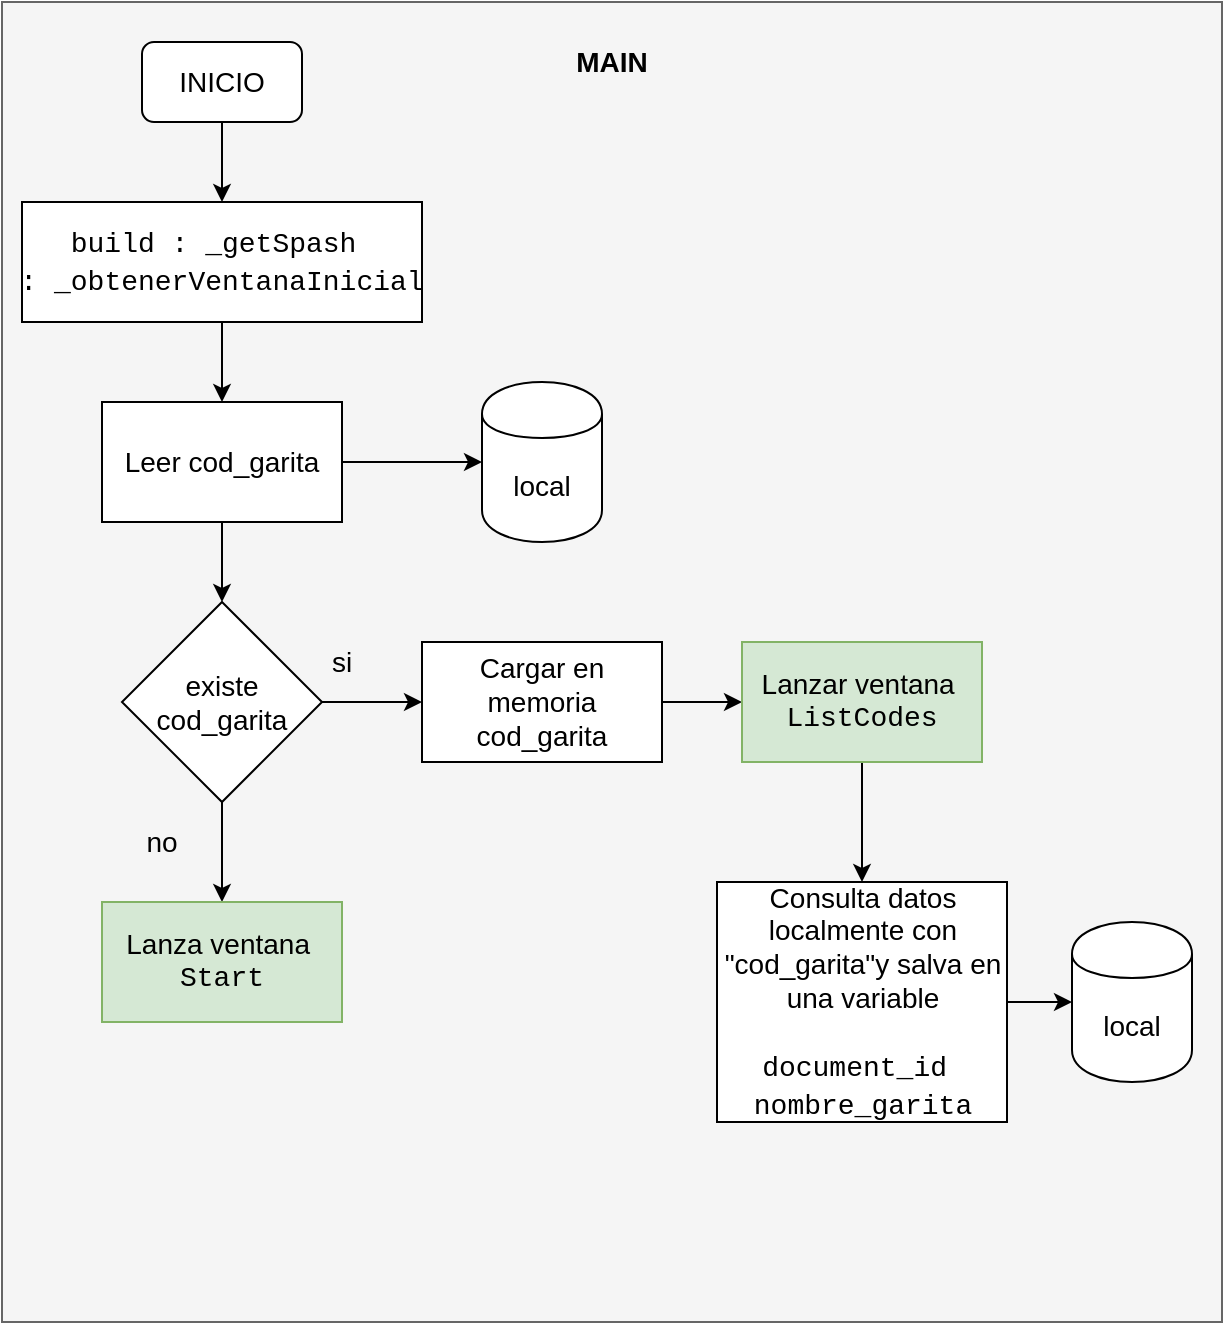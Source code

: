 <mxfile version="13.0.3" type="device" pages="5"><diagram id="4FTpZOzPPZSpTHdzMa3Y" name="MAIN"><mxGraphModel dx="766" dy="686" grid="1" gridSize="10" guides="1" tooltips="1" connect="1" arrows="1" fold="1" page="1" pageScale="1" pageWidth="827" pageHeight="1169" math="0" shadow="0"><root><mxCell id="0"/><mxCell id="1" parent="0"/><mxCell id="1bpqH7-M8_u5GluIIwKd-26" value="" style="group" parent="1" vertex="1" connectable="0"><mxGeometry x="10" y="90" width="610" height="660" as="geometry"/></mxCell><mxCell id="1bpqH7-M8_u5GluIIwKd-1" value="" style="rounded=0;whiteSpace=wrap;html=1;fillColor=#f5f5f5;strokeColor=#666666;fontColor=#333333;" parent="1bpqH7-M8_u5GluIIwKd-26" vertex="1"><mxGeometry width="610" height="660" as="geometry"/></mxCell><mxCell id="1bpqH7-M8_u5GluIIwKd-2" value="MAIN" style="text;html=1;strokeColor=none;fillColor=none;align=center;verticalAlign=middle;whiteSpace=wrap;rounded=0;fontSize=14;fontStyle=1" parent="1bpqH7-M8_u5GluIIwKd-26" vertex="1"><mxGeometry x="285" y="20" width="40" height="20" as="geometry"/></mxCell><mxCell id="1bpqH7-M8_u5GluIIwKd-5" style="edgeStyle=orthogonalEdgeStyle;rounded=0;orthogonalLoop=1;jettySize=auto;html=1;exitX=0.5;exitY=1;exitDx=0;exitDy=0;entryX=0.5;entryY=0;entryDx=0;entryDy=0;fontSize=14;" parent="1" source="1bpqH7-M8_u5GluIIwKd-3" target="1bpqH7-M8_u5GluIIwKd-4" edge="1"><mxGeometry relative="1" as="geometry"/></mxCell><mxCell id="1bpqH7-M8_u5GluIIwKd-3" value="INICIO" style="rounded=1;whiteSpace=wrap;html=1;fontSize=14;" parent="1" vertex="1"><mxGeometry x="80" y="110" width="80" height="40" as="geometry"/></mxCell><mxCell id="1bpqH7-M8_u5GluIIwKd-8" style="edgeStyle=orthogonalEdgeStyle;rounded=0;orthogonalLoop=1;jettySize=auto;html=1;exitX=0.5;exitY=1;exitDx=0;exitDy=0;entryX=0.5;entryY=0;entryDx=0;entryDy=0;fontSize=14;" parent="1" source="1bpqH7-M8_u5GluIIwKd-4" target="1bpqH7-M8_u5GluIIwKd-6" edge="1"><mxGeometry relative="1" as="geometry"/></mxCell><mxCell id="1bpqH7-M8_u5GluIIwKd-4" value="&lt;div style=&quot;font-family: &amp;#34;consolas&amp;#34; , &amp;#34;courier new&amp;#34; , monospace ; line-height: 19px&quot;&gt;&lt;span&gt;build :&amp;nbsp;&lt;/span&gt;&lt;span&gt;_getSpash&amp;nbsp;&lt;/span&gt;&lt;/div&gt;&lt;div style=&quot;font-family: &amp;#34;consolas&amp;#34; , &amp;#34;courier new&amp;#34; , monospace ; line-height: 19px&quot;&gt;&lt;span&gt;:&amp;nbsp;&lt;/span&gt;&lt;span style=&quot;font-family: &amp;#34;consolas&amp;#34; , &amp;#34;courier new&amp;#34; , monospace&quot;&gt;_obtenerVentanaInicial&lt;/span&gt;&lt;/div&gt;" style="rounded=0;whiteSpace=wrap;html=1;fontSize=14;" parent="1" vertex="1"><mxGeometry x="20" y="190" width="200" height="60" as="geometry"/></mxCell><mxCell id="1bpqH7-M8_u5GluIIwKd-9" style="edgeStyle=orthogonalEdgeStyle;rounded=0;orthogonalLoop=1;jettySize=auto;html=1;exitX=1;exitY=0.5;exitDx=0;exitDy=0;fontSize=14;" parent="1" source="1bpqH7-M8_u5GluIIwKd-6" target="1bpqH7-M8_u5GluIIwKd-7" edge="1"><mxGeometry relative="1" as="geometry"/></mxCell><mxCell id="1bpqH7-M8_u5GluIIwKd-11" style="edgeStyle=orthogonalEdgeStyle;rounded=0;orthogonalLoop=1;jettySize=auto;html=1;exitX=0.5;exitY=1;exitDx=0;exitDy=0;fontSize=14;" parent="1" source="1bpqH7-M8_u5GluIIwKd-6" target="1bpqH7-M8_u5GluIIwKd-10" edge="1"><mxGeometry relative="1" as="geometry"/></mxCell><mxCell id="1bpqH7-M8_u5GluIIwKd-6" value="Leer cod_garita" style="rounded=0;whiteSpace=wrap;html=1;fontSize=14;" parent="1" vertex="1"><mxGeometry x="60" y="290" width="120" height="60" as="geometry"/></mxCell><mxCell id="1bpqH7-M8_u5GluIIwKd-7" value="local" style="shape=cylinder;whiteSpace=wrap;html=1;boundedLbl=1;backgroundOutline=1;fontSize=14;" parent="1" vertex="1"><mxGeometry x="250" y="280" width="60" height="80" as="geometry"/></mxCell><mxCell id="1bpqH7-M8_u5GluIIwKd-13" style="edgeStyle=orthogonalEdgeStyle;rounded=0;orthogonalLoop=1;jettySize=auto;html=1;exitX=1;exitY=0.5;exitDx=0;exitDy=0;entryX=0;entryY=0.5;entryDx=0;entryDy=0;fontSize=14;" parent="1" source="1bpqH7-M8_u5GluIIwKd-10" target="1bpqH7-M8_u5GluIIwKd-12" edge="1"><mxGeometry relative="1" as="geometry"/></mxCell><mxCell id="1bpqH7-M8_u5GluIIwKd-25" style="edgeStyle=orthogonalEdgeStyle;rounded=0;orthogonalLoop=1;jettySize=auto;html=1;exitX=0.5;exitY=1;exitDx=0;exitDy=0;fontSize=14;" parent="1" source="1bpqH7-M8_u5GluIIwKd-10" target="1bpqH7-M8_u5GluIIwKd-24" edge="1"><mxGeometry relative="1" as="geometry"/></mxCell><mxCell id="1bpqH7-M8_u5GluIIwKd-10" value="existe cod_garita" style="rhombus;whiteSpace=wrap;html=1;fontSize=14;" parent="1" vertex="1"><mxGeometry x="70" y="390" width="100" height="100" as="geometry"/></mxCell><mxCell id="1bpqH7-M8_u5GluIIwKd-16" style="edgeStyle=orthogonalEdgeStyle;rounded=0;orthogonalLoop=1;jettySize=auto;html=1;exitX=1;exitY=0.5;exitDx=0;exitDy=0;entryX=0;entryY=0.5;entryDx=0;entryDy=0;fontSize=14;" parent="1" source="1bpqH7-M8_u5GluIIwKd-12" target="1bpqH7-M8_u5GluIIwKd-15" edge="1"><mxGeometry relative="1" as="geometry"/></mxCell><mxCell id="1bpqH7-M8_u5GluIIwKd-12" value="Cargar en memoria cod_garita" style="rounded=0;whiteSpace=wrap;html=1;fontSize=14;" parent="1" vertex="1"><mxGeometry x="220" y="410" width="120" height="60" as="geometry"/></mxCell><mxCell id="1bpqH7-M8_u5GluIIwKd-14" value="si" style="text;html=1;strokeColor=none;fillColor=none;align=center;verticalAlign=middle;whiteSpace=wrap;rounded=0;fontSize=14;" parent="1" vertex="1"><mxGeometry x="160" y="410" width="40" height="20" as="geometry"/></mxCell><mxCell id="1bpqH7-M8_u5GluIIwKd-21" style="edgeStyle=orthogonalEdgeStyle;rounded=0;orthogonalLoop=1;jettySize=auto;html=1;exitX=0.5;exitY=1;exitDx=0;exitDy=0;entryX=0.5;entryY=0;entryDx=0;entryDy=0;fontSize=14;" parent="1" source="1bpqH7-M8_u5GluIIwKd-15" target="1bpqH7-M8_u5GluIIwKd-20" edge="1"><mxGeometry relative="1" as="geometry"/></mxCell><mxCell id="1bpqH7-M8_u5GluIIwKd-15" value="Lanzar ventana&amp;nbsp;&lt;br&gt;&lt;div style=&quot;font-family: &amp;#34;consolas&amp;#34; , &amp;#34;courier new&amp;#34; , monospace ; line-height: 19px&quot;&gt;&lt;span&gt;ListCodes&lt;/span&gt;&lt;/div&gt;" style="rounded=0;whiteSpace=wrap;html=1;fontSize=14;fillColor=#d5e8d4;strokeColor=#82b366;" parent="1" vertex="1"><mxGeometry x="380" y="410" width="120" height="60" as="geometry"/></mxCell><mxCell id="1bpqH7-M8_u5GluIIwKd-19" value="no" style="text;html=1;strokeColor=none;fillColor=none;align=center;verticalAlign=middle;whiteSpace=wrap;rounded=0;fontSize=14;" parent="1" vertex="1"><mxGeometry x="70" y="500" width="40" height="20" as="geometry"/></mxCell><mxCell id="1bpqH7-M8_u5GluIIwKd-23" style="edgeStyle=orthogonalEdgeStyle;rounded=0;orthogonalLoop=1;jettySize=auto;html=1;exitX=1;exitY=0.5;exitDx=0;exitDy=0;entryX=0;entryY=0.5;entryDx=0;entryDy=0;fontSize=14;" parent="1" source="1bpqH7-M8_u5GluIIwKd-20" target="1bpqH7-M8_u5GluIIwKd-22" edge="1"><mxGeometry relative="1" as="geometry"/></mxCell><mxCell id="1bpqH7-M8_u5GluIIwKd-20" value="Consulta&amp;nbsp;datos localmente con &quot;cod_garita&quot;y salva en una variable&lt;br&gt;&lt;br&gt;&lt;div style=&quot;font-family: &amp;#34;consolas&amp;#34; , &amp;#34;courier new&amp;#34; , monospace ; line-height: 19px&quot;&gt;document_id&amp;nbsp;&lt;br&gt;&lt;div style=&quot;line-height: 19px&quot;&gt;nombre_garita&lt;/div&gt;&lt;/div&gt;" style="rounded=0;whiteSpace=wrap;html=1;fontSize=14;" parent="1" vertex="1"><mxGeometry x="367.5" y="530" width="145" height="120" as="geometry"/></mxCell><mxCell id="1bpqH7-M8_u5GluIIwKd-22" value="local" style="shape=cylinder;whiteSpace=wrap;html=1;boundedLbl=1;backgroundOutline=1;fontSize=14;" parent="1" vertex="1"><mxGeometry x="545" y="550" width="60" height="80" as="geometry"/></mxCell><mxCell id="1bpqH7-M8_u5GluIIwKd-24" value="Lanza ventana&amp;nbsp;&lt;br&gt;&lt;div style=&quot;font-family: &amp;#34;consolas&amp;#34; , &amp;#34;courier new&amp;#34; , monospace ; line-height: 19px&quot;&gt;&lt;span&gt;Start&lt;/span&gt;&lt;/div&gt;" style="rounded=0;whiteSpace=wrap;html=1;fontSize=14;fillColor=#d5e8d4;strokeColor=#82b366;" parent="1" vertex="1"><mxGeometry x="60" y="540" width="120" height="60" as="geometry"/></mxCell></root></mxGraphModel></diagram><diagram id="tqoTCuH9wDUcZtYZL79C" name="START"><mxGraphModel dx="782" dy="642" grid="1" gridSize="10" guides="1" tooltips="1" connect="1" arrows="1" fold="1" page="1" pageScale="1" pageWidth="827" pageHeight="1169" math="0" shadow="0"><root><mxCell id="tUb4sEjoL27XSjRPVUCQ-0"/><mxCell id="tUb4sEjoL27XSjRPVUCQ-1" parent="tUb4sEjoL27XSjRPVUCQ-0"/><mxCell id="uiD-KD0Izm_dQvi30UNT-0" value="" style="group" vertex="1" connectable="0" parent="tUb4sEjoL27XSjRPVUCQ-1"><mxGeometry x="20" y="90" width="610" height="660" as="geometry"/></mxCell><mxCell id="uiD-KD0Izm_dQvi30UNT-1" value="" style="rounded=0;whiteSpace=wrap;html=1;fillColor=#f5f5f5;strokeColor=#666666;fontColor=#333333;" vertex="1" parent="uiD-KD0Izm_dQvi30UNT-0"><mxGeometry width="300" height="310" as="geometry"/></mxCell><mxCell id="uiD-KD0Izm_dQvi30UNT-2" value="START" style="text;html=1;strokeColor=none;fillColor=none;align=center;verticalAlign=middle;whiteSpace=wrap;rounded=0;fontSize=14;fontStyle=1" vertex="1" parent="uiD-KD0Izm_dQvi30UNT-0"><mxGeometry x="130" y="20" width="40" height="20" as="geometry"/></mxCell><mxCell id="uiD-KD0Izm_dQvi30UNT-9" style="edgeStyle=orthogonalEdgeStyle;rounded=0;orthogonalLoop=1;jettySize=auto;html=1;exitX=0.5;exitY=1;exitDx=0;exitDy=0;fontSize=14;" edge="1" parent="uiD-KD0Izm_dQvi30UNT-0" source="uiD-KD0Izm_dQvi30UNT-3" target="uiD-KD0Izm_dQvi30UNT-7"><mxGeometry relative="1" as="geometry"/></mxCell><mxCell id="uiD-KD0Izm_dQvi30UNT-3" value="INICIO" style="rounded=1;whiteSpace=wrap;html=1;fontSize=14;" vertex="1" parent="uiD-KD0Izm_dQvi30UNT-0"><mxGeometry x="140" y="90" width="100" height="40" as="geometry"/></mxCell><mxCell id="uiD-KD0Izm_dQvi30UNT-8" style="edgeStyle=orthogonalEdgeStyle;rounded=0;orthogonalLoop=1;jettySize=auto;html=1;exitX=0.5;exitY=0.5;exitDx=0;exitDy=0;exitPerimeter=0;entryX=0;entryY=0.5;entryDx=0;entryDy=0;fontSize=14;" edge="1" parent="uiD-KD0Izm_dQvi30UNT-0" source="uiD-KD0Izm_dQvi30UNT-6" target="uiD-KD0Izm_dQvi30UNT-7"><mxGeometry relative="1" as="geometry"/></mxCell><mxCell id="uiD-KD0Izm_dQvi30UNT-6" value="Actor" style="shape=umlActor;verticalLabelPosition=bottom;labelBackgroundColor=#ffffff;verticalAlign=top;html=1;outlineConnect=0;fontSize=14;" vertex="1" parent="uiD-KD0Izm_dQvi30UNT-0"><mxGeometry x="30" y="190" width="30" height="60" as="geometry"/></mxCell><mxCell id="uiD-KD0Izm_dQvi30UNT-7" value="Lanza ventana&amp;nbsp;&lt;br&gt;&lt;div style=&quot;font-family: &amp;#34;consolas&amp;#34; , &amp;#34;courier new&amp;#34; , monospace ; line-height: 19px&quot;&gt;&lt;span&gt;Register1&lt;/span&gt;&lt;/div&gt;" style="rounded=0;whiteSpace=wrap;html=1;fontSize=14;fillColor=#d5e8d4;strokeColor=#82b366;" vertex="1" parent="uiD-KD0Izm_dQvi30UNT-0"><mxGeometry x="130" y="190" width="120" height="60" as="geometry"/></mxCell></root></mxGraphModel></diagram><diagram id="9VvxRsKIxiWBsODI8jk5" name="REGISTER1"><mxGraphModel dx="1593" dy="686" grid="1" gridSize="10" guides="1" tooltips="1" connect="1" arrows="1" fold="1" page="1" pageScale="1" pageWidth="827" pageHeight="1169" math="0" shadow="0"><root><mxCell id="gUbWH8_nbRdqALpJ7G3Z-0"/><mxCell id="gUbWH8_nbRdqALpJ7G3Z-1" parent="gUbWH8_nbRdqALpJ7G3Z-0"/><mxCell id="ygR_euBIftLTSGrOf4R--1" value="" style="rounded=0;whiteSpace=wrap;html=1;fillColor=#f5f5f5;strokeColor=#666666;fontColor=#333333;" parent="gUbWH8_nbRdqALpJ7G3Z-1" vertex="1"><mxGeometry x="-30" y="169" width="800" height="1211" as="geometry"/></mxCell><mxCell id="ygR_euBIftLTSGrOf4R--2" value="REGISTER1" style="text;html=1;strokeColor=none;fillColor=none;align=center;verticalAlign=middle;whiteSpace=wrap;rounded=0;fontSize=14;fontStyle=1" parent="gUbWH8_nbRdqALpJ7G3Z-1" vertex="1"><mxGeometry x="406.003" y="187.273" width="36.066" height="17.273" as="geometry"/></mxCell><mxCell id="c7pKkJTDAQUaMY9_k9C6-3" style="edgeStyle=orthogonalEdgeStyle;rounded=0;orthogonalLoop=1;jettySize=auto;html=1;exitX=0.5;exitY=1;exitDx=0;exitDy=0;entryX=0.5;entryY=0;entryDx=0;entryDy=0;fontSize=14;" parent="gUbWH8_nbRdqALpJ7G3Z-1" source="ygR_euBIftLTSGrOf4R--4" target="c7pKkJTDAQUaMY9_k9C6-0" edge="1"><mxGeometry relative="1" as="geometry"/></mxCell><mxCell id="ygR_euBIftLTSGrOf4R--4" value="INICIO" style="rounded=1;whiteSpace=wrap;html=1;fontSize=14;" parent="gUbWH8_nbRdqALpJ7G3Z-1" vertex="1"><mxGeometry x="346.23" y="269.997" width="90.164" height="34.545" as="geometry"/></mxCell><mxCell id="c7pKkJTDAQUaMY9_k9C6-5" style="edgeStyle=orthogonalEdgeStyle;rounded=0;orthogonalLoop=1;jettySize=auto;html=1;exitX=0.5;exitY=1;exitDx=0;exitDy=0;fontSize=14;" parent="gUbWH8_nbRdqALpJ7G3Z-1" source="c7pKkJTDAQUaMY9_k9C6-0" target="c7pKkJTDAQUaMY9_k9C6-4" edge="1"><mxGeometry relative="1" as="geometry"/></mxCell><mxCell id="c7pKkJTDAQUaMY9_k9C6-0" value="&lt;div style=&quot;font-family: &amp;#34;consolas&amp;#34; , &amp;#34;courier new&amp;#34; , monospace ; line-height: 19px&quot;&gt;&lt;span&gt;_verificarRegistro&lt;/span&gt;&lt;/div&gt;" style="rounded=0;whiteSpace=wrap;html=1;fontSize=14;" parent="gUbWH8_nbRdqALpJ7G3Z-1" vertex="1"><mxGeometry x="309.31" y="352.27" width="164" height="60" as="geometry"/></mxCell><mxCell id="c7pKkJTDAQUaMY9_k9C6-2" style="edgeStyle=orthogonalEdgeStyle;rounded=0;orthogonalLoop=1;jettySize=auto;html=1;exitX=0.5;exitY=0.5;exitDx=0;exitDy=0;exitPerimeter=0;entryX=0;entryY=0.5;entryDx=0;entryDy=0;fontSize=14;" parent="gUbWH8_nbRdqALpJ7G3Z-1" source="c7pKkJTDAQUaMY9_k9C6-1" target="c7pKkJTDAQUaMY9_k9C6-0" edge="1"><mxGeometry relative="1" as="geometry"/></mxCell><mxCell id="3MP4bhAtTv3cVKXzLdev-3" style="edgeStyle=orthogonalEdgeStyle;rounded=0;orthogonalLoop=1;jettySize=auto;html=1;exitX=0.5;exitY=0;exitDx=0;exitDy=0;exitPerimeter=0;" edge="1" parent="gUbWH8_nbRdqALpJ7G3Z-1" source="c7pKkJTDAQUaMY9_k9C6-1" target="3MP4bhAtTv3cVKXzLdev-2"><mxGeometry relative="1" as="geometry"/></mxCell><mxCell id="c7pKkJTDAQUaMY9_k9C6-1" value="Actor" style="shape=umlActor;verticalLabelPosition=bottom;labelBackgroundColor=#ffffff;verticalAlign=top;html=1;outlineConnect=0;fontSize=14;" parent="gUbWH8_nbRdqALpJ7G3Z-1" vertex="1"><mxGeometry x="220" y="352.27" width="30" height="60" as="geometry"/></mxCell><mxCell id="c7pKkJTDAQUaMY9_k9C6-8" value="" style="edgeStyle=orthogonalEdgeStyle;rounded=0;orthogonalLoop=1;jettySize=auto;html=1;fontSize=14;" parent="gUbWH8_nbRdqALpJ7G3Z-1" source="c7pKkJTDAQUaMY9_k9C6-4" target="c7pKkJTDAQUaMY9_k9C6-6" edge="1"><mxGeometry relative="1" as="geometry"/></mxCell><mxCell id="c7pKkJTDAQUaMY9_k9C6-11" style="edgeStyle=orthogonalEdgeStyle;rounded=0;orthogonalLoop=1;jettySize=auto;html=1;exitX=0.5;exitY=1;exitDx=0;exitDy=0;fontSize=14;" parent="gUbWH8_nbRdqALpJ7G3Z-1" source="c7pKkJTDAQUaMY9_k9C6-4" target="c7pKkJTDAQUaMY9_k9C6-9" edge="1"><mxGeometry relative="1" as="geometry"/></mxCell><mxCell id="c7pKkJTDAQUaMY9_k9C6-4" value="&lt;div style=&quot;font-family: &amp;#34;consolas&amp;#34; , &amp;#34;courier new&amp;#34; , monospace ; line-height: 19px&quot;&gt;Verifica existencia en FireBase&lt;/div&gt;" style="rounded=0;whiteSpace=wrap;html=1;fontSize=14;" parent="gUbWH8_nbRdqALpJ7G3Z-1" vertex="1"><mxGeometry x="309.31" y="460" width="164" height="60" as="geometry"/></mxCell><mxCell id="c7pKkJTDAQUaMY9_k9C6-6" value="firebase" style="shape=cylinder;whiteSpace=wrap;html=1;boundedLbl=1;backgroundOutline=1;fontSize=14;" parent="gUbWH8_nbRdqALpJ7G3Z-1" vertex="1"><mxGeometry x="530" y="450" width="60" height="80" as="geometry"/></mxCell><mxCell id="c7pKkJTDAQUaMY9_k9C6-12" value="" style="edgeStyle=orthogonalEdgeStyle;rounded=0;orthogonalLoop=1;jettySize=auto;html=1;fontSize=14;" parent="gUbWH8_nbRdqALpJ7G3Z-1" source="c7pKkJTDAQUaMY9_k9C6-9" target="c7pKkJTDAQUaMY9_k9C6-10" edge="1"><mxGeometry relative="1" as="geometry"/></mxCell><mxCell id="c7pKkJTDAQUaMY9_k9C6-31" style="edgeStyle=orthogonalEdgeStyle;rounded=0;orthogonalLoop=1;jettySize=auto;html=1;exitX=0;exitY=0.5;exitDx=0;exitDy=0;entryX=1;entryY=0.5;entryDx=0;entryDy=0;fontSize=13;" parent="gUbWH8_nbRdqALpJ7G3Z-1" source="c7pKkJTDAQUaMY9_k9C6-9" target="c7pKkJTDAQUaMY9_k9C6-29" edge="1"><mxGeometry relative="1" as="geometry"/></mxCell><mxCell id="c7pKkJTDAQUaMY9_k9C6-9" value="Existe registro?" style="rhombus;whiteSpace=wrap;html=1;fontSize=14;" parent="gUbWH8_nbRdqALpJ7G3Z-1" vertex="1"><mxGeometry x="331.81" y="570" width="119" height="120" as="geometry"/></mxCell><mxCell id="c7pKkJTDAQUaMY9_k9C6-19" style="edgeStyle=orthogonalEdgeStyle;rounded=0;orthogonalLoop=1;jettySize=auto;html=1;exitX=0.5;exitY=1;exitDx=0;exitDy=0;fontSize=13;" parent="gUbWH8_nbRdqALpJ7G3Z-1" source="c7pKkJTDAQUaMY9_k9C6-10" target="c7pKkJTDAQUaMY9_k9C6-17" edge="1"><mxGeometry relative="1" as="geometry"/></mxCell><mxCell id="c7pKkJTDAQUaMY9_k9C6-24" style="edgeStyle=orthogonalEdgeStyle;rounded=0;orthogonalLoop=1;jettySize=auto;html=1;exitX=1;exitY=0.5;exitDx=0;exitDy=0;fontSize=13;" parent="gUbWH8_nbRdqALpJ7G3Z-1" source="c7pKkJTDAQUaMY9_k9C6-10" target="c7pKkJTDAQUaMY9_k9C6-23" edge="1"><mxGeometry relative="1" as="geometry"/></mxCell><mxCell id="c7pKkJTDAQUaMY9_k9C6-10" value="Tiene asignado un&amp;nbsp;&lt;span style=&quot;font-family: &amp;#34;consolas&amp;#34; , &amp;#34;courier new&amp;#34; , monospace&quot;&gt;documentId?&lt;/span&gt;" style="rhombus;whiteSpace=wrap;html=1;fontSize=14;" parent="gUbWH8_nbRdqALpJ7G3Z-1" vertex="1"><mxGeometry x="317.22" y="730" width="148.19" height="120" as="geometry"/></mxCell><mxCell id="c7pKkJTDAQUaMY9_k9C6-13" value="si" style="text;html=1;strokeColor=none;fillColor=none;align=center;verticalAlign=middle;whiteSpace=wrap;rounded=0;fontSize=14;" parent="gUbWH8_nbRdqALpJ7G3Z-1" vertex="1"><mxGeometry x="346" y="690" width="40" height="20" as="geometry"/></mxCell><mxCell id="c7pKkJTDAQUaMY9_k9C6-14" value="no" style="text;html=1;strokeColor=none;fillColor=none;align=center;verticalAlign=middle;whiteSpace=wrap;rounded=0;fontSize=14;" parent="gUbWH8_nbRdqALpJ7G3Z-1" vertex="1"><mxGeometry x="340" y="860" width="40" height="20" as="geometry"/></mxCell><mxCell id="c7pKkJTDAQUaMY9_k9C6-15" value="&lt;h1 style=&quot;font-size: 13px&quot;&gt;&lt;span style=&quot;font-size: 13px&quot;&gt;NO,&amp;nbsp;&lt;/span&gt;&lt;span style=&quot;font-size: 13px ; font-weight: normal&quot;&gt;Quiere decir que el registro ha sido creado por el administrador, en este caso yo, pero no está ocupado, así que se puede generar el registro en ese momento&lt;/span&gt;&lt;br style=&quot;font-size: 13px&quot;&gt;&lt;/h1&gt;" style="text;html=1;strokeColor=none;fillColor=none;spacing=5;spacingTop=-20;whiteSpace=wrap;overflow=hidden;rounded=0;fontSize=13;" parent="gUbWH8_nbRdqALpJ7G3Z-1" vertex="1"><mxGeometry x="141.81" y="860" width="190" height="90" as="geometry"/></mxCell><mxCell id="c7pKkJTDAQUaMY9_k9C6-22" value="" style="edgeStyle=orthogonalEdgeStyle;rounded=0;orthogonalLoop=1;jettySize=auto;html=1;fontSize=13;" parent="gUbWH8_nbRdqALpJ7G3Z-1" source="c7pKkJTDAQUaMY9_k9C6-16" target="c7pKkJTDAQUaMY9_k9C6-21" edge="1"><mxGeometry relative="1" as="geometry"/></mxCell><mxCell id="c7pKkJTDAQUaMY9_k9C6-16" value="&lt;div style=&quot;font-family: &amp;#34;consolas&amp;#34; , &amp;#34;courier new&amp;#34; , monospace ; font-size: 14px ; line-height: 19px&quot;&gt;codGarita&lt;/div&gt;&lt;div style=&quot;font-family: &amp;#34;consolas&amp;#34; , &amp;#34;courier new&amp;#34; , monospace ; font-size: 14px ; line-height: 19px&quot;&gt;&lt;div style=&quot;line-height: 19px&quot;&gt;documentIdGarita&lt;/div&gt;&lt;div style=&quot;line-height: 19px&quot;&gt;&lt;div style=&quot;line-height: 19px&quot;&gt;&lt;span&gt;nombre_garita&lt;/span&gt;&lt;/div&gt;&lt;/div&gt;&lt;/div&gt;" style="shape=dataStorage;whiteSpace=wrap;html=1;fontSize=13;" parent="gUbWH8_nbRdqALpJ7G3Z-1" vertex="1"><mxGeometry x="304.31" y="1069" width="174" height="100" as="geometry"/></mxCell><mxCell id="c7pKkJTDAQUaMY9_k9C6-20" style="edgeStyle=orthogonalEdgeStyle;rounded=0;orthogonalLoop=1;jettySize=auto;html=1;exitX=0.5;exitY=1;exitDx=0;exitDy=0;entryX=0.5;entryY=0;entryDx=0;entryDy=0;fontSize=13;" parent="gUbWH8_nbRdqALpJ7G3Z-1" source="c7pKkJTDAQUaMY9_k9C6-17" target="c7pKkJTDAQUaMY9_k9C6-16" edge="1"><mxGeometry relative="1" as="geometry"/></mxCell><mxCell id="c7pKkJTDAQUaMY9_k9C6-17" value="Almacena en una clase &quot;&lt;span style=&quot;font-family: &amp;#34;consolas&amp;#34; , &amp;#34;courier new&amp;#34; , monospace ; font-size: 14px&quot;&gt;Garita&quot;&lt;/span&gt;" style="rounded=0;whiteSpace=wrap;html=1;fontSize=13;" parent="gUbWH8_nbRdqALpJ7G3Z-1" vertex="1"><mxGeometry x="331.81" y="950" width="120" height="60" as="geometry"/></mxCell><mxCell id="c7pKkJTDAQUaMY9_k9C6-21" value="Lanzar ventana&amp;nbsp;&lt;br&gt;&lt;div style=&quot;font-family: &amp;#34;consolas&amp;#34; , &amp;#34;courier new&amp;#34; , monospace ; font-size: 14px ; line-height: 19px&quot;&gt;&lt;span&gt;Register2&lt;/span&gt;&lt;/div&gt;" style="rounded=0;whiteSpace=wrap;html=1;fontSize=13;fillColor=#d5e8d4;strokeColor=#82b366;" parent="gUbWH8_nbRdqALpJ7G3Z-1" vertex="1"><mxGeometry x="330.81" y="1230" width="120" height="60" as="geometry"/></mxCell><mxCell id="c7pKkJTDAQUaMY9_k9C6-27" style="edgeStyle=orthogonalEdgeStyle;rounded=0;orthogonalLoop=1;jettySize=auto;html=1;exitX=0.5;exitY=0;exitDx=0;exitDy=0;fontSize=13;dashed=1;" parent="gUbWH8_nbRdqALpJ7G3Z-1" source="c7pKkJTDAQUaMY9_k9C6-23" edge="1"><mxGeometry relative="1" as="geometry"><mxPoint x="180" y="540" as="targetPoint"/><Array as="points"><mxPoint x="585" y="550"/><mxPoint x="180" y="550"/></Array></mxGeometry></mxCell><mxCell id="c7pKkJTDAQUaMY9_k9C6-23" value="&lt;div style=&quot;font-family: &amp;#34;consolas&amp;#34; , &amp;#34;courier new&amp;#34; , monospace ; font-size: 14px ; line-height: 19px&quot;&gt;&lt;span&gt;El&amp;nbsp;codigo&amp;nbsp;ya&amp;nbsp;&lt;/span&gt;&lt;/div&gt;&lt;div style=&quot;font-family: &amp;#34;consolas&amp;#34; , &amp;#34;courier new&amp;#34; , monospace ; font-size: 14px ; line-height: 19px&quot;&gt;&lt;span&gt;esta&amp;nbsp;siendo&amp;nbsp;&lt;/span&gt;&lt;/div&gt;&lt;div style=&quot;font-family: &amp;#34;consolas&amp;#34; , &amp;#34;courier new&amp;#34; , monospace ; font-size: 14px ; line-height: 19px&quot;&gt;&lt;span&gt;usado.&lt;/span&gt;&lt;/div&gt;" style="shape=document;whiteSpace=wrap;html=1;boundedLbl=1;fontSize=13;" parent="gUbWH8_nbRdqALpJ7G3Z-1" vertex="1"><mxGeometry x="520" y="740" width="130" height="100" as="geometry"/></mxCell><mxCell id="c7pKkJTDAQUaMY9_k9C6-25" value="si" style="text;html=1;strokeColor=none;fillColor=none;align=center;verticalAlign=middle;whiteSpace=wrap;rounded=0;fontSize=14;" parent="gUbWH8_nbRdqALpJ7G3Z-1" vertex="1"><mxGeometry x="451.81" y="760" width="40" height="20" as="geometry"/></mxCell><mxCell id="c7pKkJTDAQUaMY9_k9C6-28" value="no" style="text;html=1;strokeColor=none;fillColor=none;align=center;verticalAlign=middle;whiteSpace=wrap;rounded=0;fontSize=14;" parent="gUbWH8_nbRdqALpJ7G3Z-1" vertex="1"><mxGeometry x="290.81" y="598" width="40" height="20" as="geometry"/></mxCell><mxCell id="c7pKkJTDAQUaMY9_k9C6-32" style="edgeStyle=orthogonalEdgeStyle;rounded=0;orthogonalLoop=1;jettySize=auto;html=1;exitX=0.5;exitY=0;exitDx=0;exitDy=0;fontSize=13;" parent="gUbWH8_nbRdqALpJ7G3Z-1" source="c7pKkJTDAQUaMY9_k9C6-29" target="c7pKkJTDAQUaMY9_k9C6-1" edge="1"><mxGeometry relative="1" as="geometry"><Array as="points"><mxPoint x="180" y="590"/><mxPoint x="180" y="382"/></Array></mxGeometry></mxCell><mxCell id="c7pKkJTDAQUaMY9_k9C6-29" value="&lt;div style=&quot;font-family: &amp;#34;consolas&amp;#34; , &amp;#34;courier new&amp;#34; , monospace ; font-size: 14px ; line-height: 19px&quot;&gt;&lt;span&gt;El&amp;nbsp;código&amp;nbsp;&lt;/span&gt;&lt;/div&gt;&lt;div style=&quot;font-family: &amp;#34;consolas&amp;#34; , &amp;#34;courier new&amp;#34; , monospace ; font-size: 14px ; line-height: 19px&quot;&gt;&lt;span&gt;no&amp;nbsp;existe.'&lt;/span&gt;&lt;/div&gt;" style="shape=document;whiteSpace=wrap;html=1;boundedLbl=1;fontSize=13;" parent="gUbWH8_nbRdqALpJ7G3Z-1" vertex="1"><mxGeometry x="160" y="590" width="120" height="80" as="geometry"/></mxCell><mxCell id="c7pKkJTDAQUaMY9_k9C6-33" value="&lt;h1 style=&quot;font-size: 13px&quot;&gt;&lt;span style=&quot;font-size: 13px&quot;&gt;NO,&amp;nbsp;&lt;/span&gt;&lt;span style=&quot;font-size: 13px ; font-weight: normal&quot;&gt;Quiere decir que el registro no ha sido creado por el administrador (yo)&lt;/span&gt;&lt;br style=&quot;font-size: 13px&quot;&gt;&lt;/h1&gt;" style="text;html=1;strokeColor=none;fillColor=none;spacing=5;spacingTop=-20;whiteSpace=wrap;overflow=hidden;rounded=0;fontSize=13;" parent="gUbWH8_nbRdqALpJ7G3Z-1" vertex="1"><mxGeometry x="-10" y="548" width="180" height="50" as="geometry"/></mxCell><mxCell id="3MP4bhAtTv3cVKXzLdev-2" value="Ingresa&amp;nbsp;&lt;br&gt;cod_garita" style="shape=parallelogram;perimeter=parallelogramPerimeter;whiteSpace=wrap;html=1;" vertex="1" parent="gUbWH8_nbRdqALpJ7G3Z-1"><mxGeometry x="175" y="231" width="120" height="60" as="geometry"/></mxCell></root></mxGraphModel></diagram><diagram id="bRWzaRMqT7TwRs5J41EP" name="REGISTER2"><mxGraphModel dx="782" dy="642" grid="1" gridSize="10" guides="1" tooltips="1" connect="1" arrows="1" fold="1" page="1" pageScale="1" pageWidth="827" pageHeight="1169" math="0" shadow="0"><root><mxCell id="mQWl3jyYRWAHHDy0clso-0"/><mxCell id="mQWl3jyYRWAHHDy0clso-1" parent="mQWl3jyYRWAHHDy0clso-0"/><mxCell id="tzo6eVHXZgXR1__9lslU-1" value="" style="rounded=0;whiteSpace=wrap;html=1;fillColor=#f5f5f5;strokeColor=#666666;fontColor=#333333;" vertex="1" parent="mQWl3jyYRWAHHDy0clso-1"><mxGeometry x="20" y="90" width="580" height="870" as="geometry"/></mxCell><mxCell id="tzo6eVHXZgXR1__9lslU-2" value="REGISTER2" style="text;html=1;strokeColor=none;fillColor=none;align=center;verticalAlign=middle;whiteSpace=wrap;rounded=0;fontSize=14;fontStyle=1" vertex="1" parent="mQWl3jyYRWAHHDy0clso-1"><mxGeometry x="270" y="100" width="40" height="20" as="geometry"/></mxCell><mxCell id="rkhJseXov1KnxqXG6p7w-1" value="" style="edgeStyle=orthogonalEdgeStyle;rounded=0;orthogonalLoop=1;jettySize=auto;html=1;fontSize=13;" edge="1" parent="mQWl3jyYRWAHHDy0clso-1" source="tzo6eVHXZgXR1__9lslU-4" target="rkhJseXov1KnxqXG6p7w-0"><mxGeometry relative="1" as="geometry"/></mxCell><mxCell id="tzo6eVHXZgXR1__9lslU-4" value="INICIO" style="rounded=1;whiteSpace=wrap;html=1;fontSize=14;" vertex="1" parent="mQWl3jyYRWAHHDy0clso-1"><mxGeometry x="200" y="170" width="100" height="40" as="geometry"/></mxCell><mxCell id="rkhJseXov1KnxqXG6p7w-4" style="edgeStyle=orthogonalEdgeStyle;rounded=0;orthogonalLoop=1;jettySize=auto;html=1;entryX=0;entryY=0.5;entryDx=0;entryDy=0;fontSize=13;" edge="1" parent="mQWl3jyYRWAHHDy0clso-1" source="tzo6eVHXZgXR1__9lslU-8" target="rkhJseXov1KnxqXG6p7w-0"><mxGeometry relative="1" as="geometry"/></mxCell><mxCell id="tzo6eVHXZgXR1__9lslU-8" value="Actor" style="shape=umlActor;verticalLabelPosition=bottom;labelBackgroundColor=#ffffff;verticalAlign=top;html=1;outlineConnect=0;fontSize=13;" vertex="1" parent="mQWl3jyYRWAHHDy0clso-1"><mxGeometry x="70" y="260" width="30" height="60" as="geometry"/></mxCell><mxCell id="rkhJseXov1KnxqXG6p7w-10" style="edgeStyle=orthogonalEdgeStyle;rounded=0;orthogonalLoop=1;jettySize=auto;html=1;exitX=0.5;exitY=1;exitDx=0;exitDy=0;fontSize=13;" edge="1" parent="mQWl3jyYRWAHHDy0clso-1" source="rkhJseXov1KnxqXG6p7w-0" target="rkhJseXov1KnxqXG6p7w-6"><mxGeometry relative="1" as="geometry"/></mxCell><mxCell id="rkhJseXov1KnxqXG6p7w-0" value="&lt;div style=&quot;font-family: &amp;#34;consolas&amp;#34; , &amp;#34;courier new&amp;#34; , monospace ; font-size: 14px ; line-height: 19px&quot;&gt;&lt;span&gt;_finalizar&lt;/span&gt;&lt;/div&gt;" style="rounded=0;whiteSpace=wrap;html=1;fontSize=13;" vertex="1" parent="mQWl3jyYRWAHHDy0clso-1"><mxGeometry x="190" y="260" width="120" height="60" as="geometry"/></mxCell><mxCell id="rkhJseXov1KnxqXG6p7w-5" value="firebase" style="shape=cylinder;whiteSpace=wrap;html=1;boundedLbl=1;backgroundOutline=1;fontSize=13;" vertex="1" parent="mQWl3jyYRWAHHDy0clso-1"><mxGeometry x="55" y="492.5" width="60" height="80" as="geometry"/></mxCell><mxCell id="rkhJseXov1KnxqXG6p7w-9" style="edgeStyle=orthogonalEdgeStyle;rounded=0;orthogonalLoop=1;jettySize=auto;html=1;exitX=0.5;exitY=1;exitDx=0;exitDy=0;entryX=0.5;entryY=0;entryDx=0;entryDy=0;fontSize=13;" edge="1" parent="mQWl3jyYRWAHHDy0clso-1" source="rkhJseXov1KnxqXG6p7w-6" target="rkhJseXov1KnxqXG6p7w-7"><mxGeometry relative="1" as="geometry"/></mxCell><mxCell id="rkhJseXov1KnxqXG6p7w-6" value="&lt;div style=&quot;font-family: &amp;#34;consolas&amp;#34; , &amp;#34;courier new&amp;#34; , monospace ; font-size: 14px ; line-height: 19px&quot;&gt;&lt;span&gt;Guardar en firebase (&lt;/span&gt;&lt;span style=&quot;font-family: &amp;#34;consolas&amp;#34; , &amp;#34;courier new&amp;#34; , monospace&quot;&gt;registro_garita)&lt;/span&gt;&lt;/div&gt;" style="rounded=0;whiteSpace=wrap;html=1;fontSize=13;" vertex="1" parent="mQWl3jyYRWAHHDy0clso-1"><mxGeometry x="180" y="370" width="140" height="80" as="geometry"/></mxCell><mxCell id="rkhJseXov1KnxqXG6p7w-8" style="edgeStyle=orthogonalEdgeStyle;rounded=0;orthogonalLoop=1;jettySize=auto;html=1;exitX=0;exitY=0.5;exitDx=0;exitDy=0;entryX=1;entryY=0.5;entryDx=0;entryDy=0;fontSize=13;" edge="1" parent="mQWl3jyYRWAHHDy0clso-1" source="rkhJseXov1KnxqXG6p7w-7" target="rkhJseXov1KnxqXG6p7w-5"><mxGeometry relative="1" as="geometry"/></mxCell><mxCell id="rkhJseXov1KnxqXG6p7w-12" style="edgeStyle=orthogonalEdgeStyle;rounded=0;orthogonalLoop=1;jettySize=auto;html=1;exitX=0.5;exitY=1;exitDx=0;exitDy=0;entryX=0.5;entryY=0;entryDx=0;entryDy=0;fontSize=13;" edge="1" parent="mQWl3jyYRWAHHDy0clso-1" source="rkhJseXov1KnxqXG6p7w-7" target="rkhJseXov1KnxqXG6p7w-11"><mxGeometry relative="1" as="geometry"/></mxCell><mxCell id="rkhJseXov1KnxqXG6p7w-14" style="edgeStyle=orthogonalEdgeStyle;rounded=0;orthogonalLoop=1;jettySize=auto;html=1;exitX=0.75;exitY=1;exitDx=0;exitDy=0;entryX=0;entryY=0.5;entryDx=0;entryDy=0;fontSize=13;" edge="1" parent="mQWl3jyYRWAHHDy0clso-1" source="rkhJseXov1KnxqXG6p7w-7" target="rkhJseXov1KnxqXG6p7w-13"><mxGeometry relative="1" as="geometry"/></mxCell><mxCell id="rkhJseXov1KnxqXG6p7w-7" value="&lt;div style=&quot;font-family: &amp;#34;consolas&amp;#34; , &amp;#34;courier new&amp;#34; , monospace ; font-size: 14px ; line-height: 19px&quot;&gt;documentId&lt;/div&gt;&lt;div style=&quot;font-family: &amp;#34;consolas&amp;#34; , &amp;#34;courier new&amp;#34; , monospace ; font-size: 14px ; line-height: 19px&quot;&gt;&lt;div style=&quot;line-height: 19px&quot;&gt;fecha_registro&lt;/div&gt;&lt;/div&gt;" style="shape=dataStorage;whiteSpace=wrap;html=1;fontSize=13;" vertex="1" parent="mQWl3jyYRWAHHDy0clso-1"><mxGeometry x="175" y="505" width="150" height="55" as="geometry"/></mxCell><mxCell id="rkhJseXov1KnxqXG6p7w-11" value="Lanzar Ventana&amp;nbsp;&lt;br&gt;&lt;div style=&quot;font-family: &amp;#34;consolas&amp;#34; , &amp;#34;courier new&amp;#34; , monospace ; font-size: 14px ; line-height: 19px&quot;&gt;&lt;span&gt;ListCodes&lt;/span&gt;&lt;/div&gt;" style="rounded=0;whiteSpace=wrap;html=1;fontSize=13;fillColor=#d5e8d4;strokeColor=#82b366;" vertex="1" parent="mQWl3jyYRWAHHDy0clso-1"><mxGeometry x="190" y="660" width="120" height="60" as="geometry"/></mxCell><mxCell id="rkhJseXov1KnxqXG6p7w-16" style="edgeStyle=orthogonalEdgeStyle;rounded=0;orthogonalLoop=1;jettySize=auto;html=1;exitX=0.5;exitY=1;exitDx=0;exitDy=0;fontSize=13;" edge="1" parent="mQWl3jyYRWAHHDy0clso-1" source="rkhJseXov1KnxqXG6p7w-13" target="rkhJseXov1KnxqXG6p7w-15"><mxGeometry relative="1" as="geometry"/></mxCell><mxCell id="rkhJseXov1KnxqXG6p7w-13" value="Guardar en base" style="rounded=0;whiteSpace=wrap;html=1;fontSize=13;" vertex="1" parent="mQWl3jyYRWAHHDy0clso-1"><mxGeometry x="370" y="585" width="120" height="60" as="geometry"/></mxCell><mxCell id="PUphtDLqhpJIRdOYvkr7-0" style="edgeStyle=orthogonalEdgeStyle;rounded=0;orthogonalLoop=1;jettySize=auto;html=1;exitX=0.5;exitY=1;exitDx=0;exitDy=0;fontSize=13;" edge="1" parent="mQWl3jyYRWAHHDy0clso-1" source="rkhJseXov1KnxqXG6p7w-15" target="rkhJseXov1KnxqXG6p7w-17"><mxGeometry relative="1" as="geometry"/></mxCell><mxCell id="rkhJseXov1KnxqXG6p7w-15" value="&lt;div style=&quot;font-family: &amp;#34;consolas&amp;#34; , &amp;#34;courier new&amp;#34; , monospace ; font-size: 14px ; line-height: 19px&quot;&gt;&lt;div style=&quot;font-family: &amp;#34;consolas&amp;#34; , &amp;#34;courier new&amp;#34; , monospace ; line-height: 19px&quot;&gt;codGarita&lt;/div&gt;&lt;div style=&quot;font-family: &amp;#34;consolas&amp;#34; , &amp;#34;courier new&amp;#34; , monospace ; line-height: 19px&quot;&gt;&lt;div style=&quot;line-height: 19px&quot;&gt;nombreGarita&lt;/div&gt;&lt;div style=&quot;line-height: 19px&quot;&gt;&lt;div style=&quot;line-height: 19px&quot;&gt;documentId&lt;/div&gt;&lt;/div&gt;&lt;/div&gt;&lt;/div&gt;" style="shape=dataStorage;whiteSpace=wrap;html=1;fontSize=13;" vertex="1" parent="mQWl3jyYRWAHHDy0clso-1"><mxGeometry x="355" y="700" width="150" height="90" as="geometry"/></mxCell><mxCell id="rkhJseXov1KnxqXG6p7w-17" value="local" style="shape=cylinder;whiteSpace=wrap;html=1;boundedLbl=1;backgroundOutline=1;fontSize=13;" vertex="1" parent="mQWl3jyYRWAHHDy0clso-1"><mxGeometry x="400" y="830" width="60" height="80" as="geometry"/></mxCell></root></mxGraphModel></diagram><diagram id="OiqGErEimCKApvdiNfHS" name="LIST CODES"><mxGraphModel dx="782" dy="593" grid="1" gridSize="10" guides="1" tooltips="1" connect="1" arrows="1" fold="1" page="1" pageScale="1" pageWidth="827" pageHeight="1169" math="0" shadow="0"><root><mxCell id="tacmtfpW02RJaPnzII98-0"/><mxCell id="tacmtfpW02RJaPnzII98-1" parent="tacmtfpW02RJaPnzII98-0"/><mxCell id="LQnoVipFIqhrVbSF8Oup-1" value="" style="rounded=0;whiteSpace=wrap;html=1;fillColor=#f5f5f5;strokeColor=#666666;fontColor=#333333;" vertex="1" parent="tacmtfpW02RJaPnzII98-1"><mxGeometry x="20" y="90" width="590" height="470" as="geometry"/></mxCell><mxCell id="LQnoVipFIqhrVbSF8Oup-2" value="LIST CODES" style="text;html=1;strokeColor=none;fillColor=none;align=center;verticalAlign=middle;whiteSpace=wrap;rounded=0;fontSize=14;fontStyle=1" vertex="1" parent="tacmtfpW02RJaPnzII98-1"><mxGeometry x="260" y="100" width="120" height="20" as="geometry"/></mxCell><mxCell id="LQnoVipFIqhrVbSF8Oup-9" style="edgeStyle=orthogonalEdgeStyle;rounded=0;orthogonalLoop=1;jettySize=auto;html=1;exitX=0.5;exitY=1;exitDx=0;exitDy=0;fontSize=13;" edge="1" parent="tacmtfpW02RJaPnzII98-1" source="LQnoVipFIqhrVbSF8Oup-4" target="LQnoVipFIqhrVbSF8Oup-8"><mxGeometry relative="1" as="geometry"/></mxCell><mxCell id="LQnoVipFIqhrVbSF8Oup-4" value="INICIO" style="rounded=1;whiteSpace=wrap;html=1;fontSize=14;" vertex="1" parent="tacmtfpW02RJaPnzII98-1"><mxGeometry x="160" y="180" width="100" height="40" as="geometry"/></mxCell><mxCell id="LQnoVipFIqhrVbSF8Oup-11" style="edgeStyle=orthogonalEdgeStyle;rounded=0;orthogonalLoop=1;jettySize=auto;html=1;exitX=0.5;exitY=1;exitDx=0;exitDy=0;fontSize=13;" edge="1" parent="tacmtfpW02RJaPnzII98-1" source="LQnoVipFIqhrVbSF8Oup-8" target="LQnoVipFIqhrVbSF8Oup-10"><mxGeometry relative="1" as="geometry"/></mxCell><mxCell id="LQnoVipFIqhrVbSF8Oup-8" value="&lt;div style=&quot;font-family: &amp;#34;consolas&amp;#34; , &amp;#34;courier new&amp;#34; , monospace ; font-size: 14px ; line-height: 19px&quot;&gt;&lt;span&gt;_ListCodesState :&amp;nbsp;&lt;/span&gt;&lt;span&gt;setState :&amp;nbsp;&lt;/span&gt;&lt;span&gt;_onGetNewData&lt;/span&gt;&lt;/div&gt;" style="rounded=0;whiteSpace=wrap;html=1;fontSize=13;" vertex="1" parent="tacmtfpW02RJaPnzII98-1"><mxGeometry x="140" y="280" width="140" height="70" as="geometry"/></mxCell><mxCell id="LQnoVipFIqhrVbSF8Oup-10" value="Levanta una escucha de la&amp;nbsp;&lt;br&gt;firebase" style="rounded=0;whiteSpace=wrap;html=1;fontSize=13;" vertex="1" parent="tacmtfpW02RJaPnzII98-1"><mxGeometry x="150" y="410" width="120" height="60" as="geometry"/></mxCell><mxCell id="LQnoVipFIqhrVbSF8Oup-14" style="edgeStyle=orthogonalEdgeStyle;rounded=0;orthogonalLoop=1;jettySize=auto;html=1;exitX=0.5;exitY=1;exitDx=0;exitDy=0;fontSize=13;" edge="1" parent="tacmtfpW02RJaPnzII98-1" source="LQnoVipFIqhrVbSF8Oup-12" target="LQnoVipFIqhrVbSF8Oup-13"><mxGeometry relative="1" as="geometry"/></mxCell><mxCell id="LQnoVipFIqhrVbSF8Oup-12" value="ESCUCHA" style="shape=parallelogram;perimeter=parallelogramPerimeter;whiteSpace=wrap;html=1;fontSize=13;" vertex="1" parent="tacmtfpW02RJaPnzII98-1"><mxGeometry x="350" y="180" width="120" height="60" as="geometry"/></mxCell><mxCell id="LQnoVipFIqhrVbSF8Oup-13" value="Mostrar lista&amp;nbsp;&lt;br&gt;con nuevos datos" style="rounded=0;whiteSpace=wrap;html=1;fontSize=13;" vertex="1" parent="tacmtfpW02RJaPnzII98-1"><mxGeometry x="350" y="280" width="120" height="60" as="geometry"/></mxCell></root></mxGraphModel></diagram></mxfile>